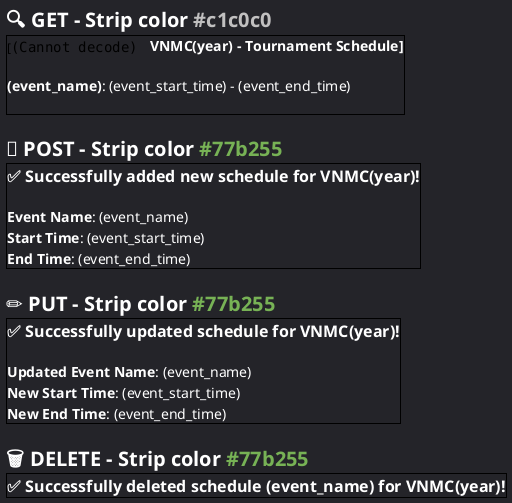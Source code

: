 @startsalt schedule
	<style>
		saltDiagram {
			BackgroundColor #242429
		}
	</style>
	{
		= <color:#ffffff>🔍 GET - Strip color <color:#c1c0c0><size:16>#c1c0c0
		{+
			<back:#242429>[<img:../logo.png>    <b><color:#ffffff><size:14>VNMC(year) - Tournament Schedule]
			.
			<color:#ffffff><size:14>**(event_name)**: (event_start_time) - (event_end_time)
			/' rest of schedules '/ .
		}
		.
		= <color:#ffffff>📄 POST - Strip color <color:#77b255><size:16>#77b255
		{+
			<b><color:#ffffff><size:16>✅ Successfully added new schedule for VNMC(year)!
			.
			<color:#ffffff><size:14>**Event Name**: (event_name)
			<color:#ffffff><size:14>**Start Time**: (event_start_time)
			<color:#ffffff><size:14>**End Time**: (event_end_time)
		}
		.
		= <color:#ffffff>✏️ PUT - Strip color <color:#77b255><size:16>#77b255
		{+
			<b><color:#ffffff><size:16>✅ Successfully updated schedule for VNMC(year)!
			.
			<color:#ffffff><size:14>**Updated Event Name**: (event_name)
			<color:#ffffff><size:14>**New Start Time**: (event_start_time)
			<color:#ffffff><size:14>**New End Time**: (event_end_time)
		}
		.
		= <color:#ffffff>🗑️ DELETE - Strip color <color:#77b255><size:16>#77b255
		{+
			<b><color:#ffffff><size:16>✅ Successfully deleted schedule (event_name) for VNMC(year)!
		}
	}
@endsalt